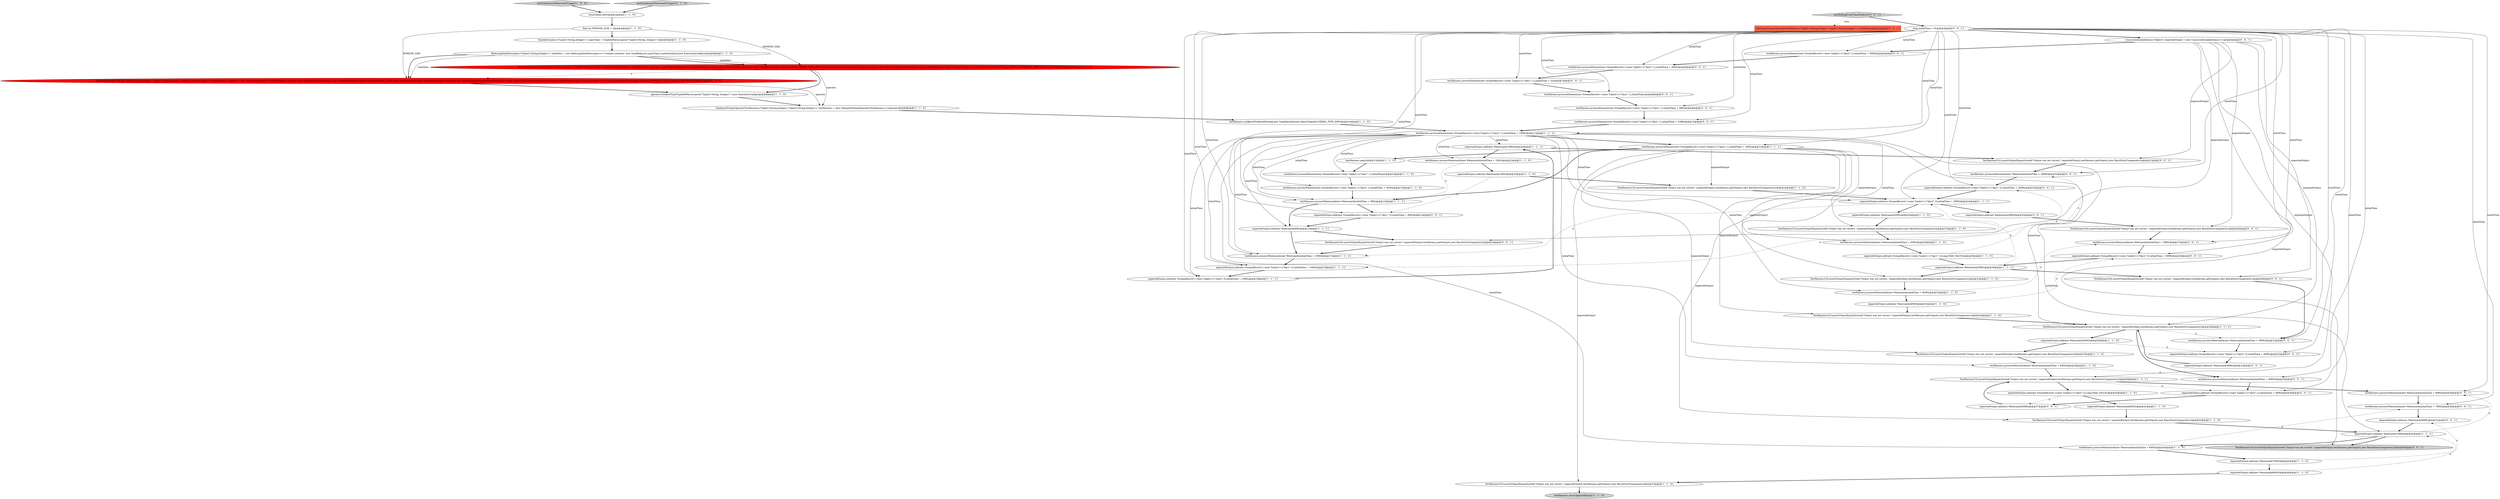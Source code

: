 digraph {
31 [style = filled, label = "expectedOutput.add(new Watermark(1999))@@@20@@@['1', '1', '1']", fillcolor = white, shape = ellipse image = "AAA0AAABBB1BBB"];
15 [style = filled, label = "WindowOperator<String,Tuple2<String,Integer>,Tuple2<String,Integer>,Tuple2<String,Integer>,GlobalWindow> operator = new WindowOperator<>(GlobalWindows.create(),new GlobalWindow.Serializer(),new TupleKeySelector(),BasicTypeInfo.STRING_TYPE_INFO.createSerializer(new ExecutionConfig()),stateDesc,new PassThroughWindowFunction<String,GlobalWindow,Tuple2<String,Integer>>(),ContinuousEventTimeTrigger.of(Time.of(WINDOW_SIZE,TimeUnit.SECONDS)))@@@7@@@['1', '0', '0']", fillcolor = red, shape = ellipse image = "AAA1AAABBB1BBB"];
8 [style = filled, label = "testHarness.processElement(new StreamRecord<>(new Tuple2<>(\"key2\",1),initialTime + 1000))@@@12@@@['1', '1', '1']", fillcolor = white, shape = ellipse image = "AAA0AAABBB1BBB"];
46 [style = filled, label = "expectedOutput.add(new StreamRecord<>(new Tuple2<>(\"key2\",3),initialTime + 2999))@@@24@@@['1', '1', '1']", fillcolor = white, shape = ellipse image = "AAA0AAABBB1BBB"];
18 [style = filled, label = "TestHarnessUtil.assertOutputEqualsSorted(\"Output was not correct.\",expectedOutput,testHarness.getOutput(),new ResultSortComparator())@@@38@@@['1', '1', '1']", fillcolor = white, shape = ellipse image = "AAA0AAABBB1BBB"];
9 [style = filled, label = "testHarness.processWatermark(new Watermark(initialTime + 6000))@@@38@@@['1', '1', '0']", fillcolor = white, shape = ellipse image = "AAA0AAABBB1BBB"];
72 [style = filled, label = "testSlidingEventTimeWindows['0', '0', '1']", fillcolor = lightgray, shape = diamond image = "AAA0AAABBB3BBB"];
41 [style = filled, label = "expectedOutput.add(new Watermark(7000))@@@45@@@['1', '1', '0']", fillcolor = white, shape = ellipse image = "AAA0AAABBB1BBB"];
4 [style = filled, label = "TestHarnessUtil.assertOutputEqualsSorted(\"Output was not correct.\",expectedOutput,testHarness.getOutput(),new ResultSortComparator())@@@42@@@['1', '1', '0']", fillcolor = white, shape = ellipse image = "AAA0AAABBB1BBB"];
50 [style = filled, label = "testHarness.processElement(new StreamRecord<>(new Tuple2<>(\"key1\",1),initialTime + 20))@@@7@@@['0', '0', '1']", fillcolor = white, shape = ellipse image = "AAA0AAABBB3BBB"];
27 [style = filled, label = "expectedOutput.add(new Watermark(8000))@@@46@@@['1', '1', '0']", fillcolor = white, shape = ellipse image = "AAA0AAABBB1BBB"];
61 [style = filled, label = "testHarness.processElement(new StreamRecord<>(new Tuple2<>(\"key2\",1),initialTime + 1998))@@@10@@@['0', '0', '1']", fillcolor = white, shape = ellipse image = "AAA0AAABBB3BBB"];
55 [style = filled, label = "testHarness.processWatermark(new Watermark(initialTime + 6999))@@@39@@@['0', '0', '1']", fillcolor = white, shape = ellipse image = "AAA0AAABBB3BBB"];
62 [style = filled, label = "TestHarnessUtil.assertOutputEqualsSorted(\"Output was not correct.\",expectedOutput,testHarness.getOutput(),new ResultSortComparator())@@@26@@@['0', '0', '1']", fillcolor = white, shape = ellipse image = "AAA0AAABBB3BBB"];
2 [style = filled, label = "expectedOutput.add(new Watermark(5000))@@@36@@@['1', '1', '0']", fillcolor = white, shape = ellipse image = "AAA0AAABBB1BBB"];
17 [style = filled, label = "testContinuousWatermarkTrigger['1', '0', '0']", fillcolor = lightgray, shape = diamond image = "AAA0AAABBB1BBB"];
34 [style = filled, label = "expectedOutput.add(new Watermark(4000))@@@33@@@['1', '1', '0']", fillcolor = white, shape = ellipse image = "AAA0AAABBB1BBB"];
6 [style = filled, label = "testHarness.configureForKeyedStream(new TupleKeySelector(),BasicTypeInfo.STRING_TYPE_INFO)@@@10@@@['1', '1', '0']", fillcolor = white, shape = ellipse image = "AAA0AAABBB1BBB"];
44 [style = filled, label = "TestHarnessUtil.assertOutputEqualsSorted(\"Output was not correct.\",expectedOutput,testHarness.getOutput(),new ResultSortComparator())@@@34@@@['1', '1', '1']", fillcolor = white, shape = ellipse image = "AAA0AAABBB1BBB"];
13 [style = filled, label = "expectedOutput.add(new Watermark(6000))@@@41@@@['1', '1', '0']", fillcolor = white, shape = ellipse image = "AAA0AAABBB1BBB"];
60 [style = filled, label = "OneInputStreamOperatorTestHarness<Tuple2<String,Integer>,Tuple2<String,Integer>> testHarness@@@2@@@['0', '0', '1']", fillcolor = tomato, shape = box image = "AAA0AAABBB3BBB"];
29 [style = filled, label = "expectedOutput.add(new Watermark(3999))@@@29@@@['1', '1', '1']", fillcolor = white, shape = ellipse image = "AAA0AAABBB1BBB"];
48 [style = filled, label = "testContinuousWatermarkTrigger['0', '1', '0']", fillcolor = lightgray, shape = diamond image = "AAA0AAABBB2BBB"];
68 [style = filled, label = "testHarness.processElement(new StreamRecord<>(new Tuple2<>(\"key1\",1),initialTime))@@@8@@@['0', '0', '1']", fillcolor = white, shape = ellipse image = "AAA0AAABBB3BBB"];
51 [style = filled, label = "long initialTime = 0L@@@3@@@['0', '0', '1']", fillcolor = white, shape = ellipse image = "AAA0AAABBB3BBB"];
16 [style = filled, label = "ReducingStateDescriptor<Tuple2<String,Integer>> stateDesc = new ReducingStateDescriptor<>(\"window-contents\",new SumReducer(),inputType.createSerializer(new ExecutionConfig()))@@@6@@@['1', '1', '0']", fillcolor = white, shape = ellipse image = "AAA0AAABBB1BBB"];
67 [style = filled, label = "testHarness.processElement(new StreamRecord<>(new Tuple2<>(\"key1\",1),initialTime + 999))@@@9@@@['0', '0', '1']", fillcolor = white, shape = ellipse image = "AAA0AAABBB3BBB"];
74 [style = filled, label = "expectedOutput.add(new Watermark(4999))@@@33@@@['0', '0', '1']", fillcolor = white, shape = ellipse image = "AAA0AAABBB3BBB"];
24 [style = filled, label = "testHarness.processWatermark(new Watermark(initialTime + 1999))@@@17@@@['1', '1', '1']", fillcolor = white, shape = ellipse image = "AAA0AAABBB1BBB"];
5 [style = filled, label = "testHarness.processWatermark(new Watermark(initialTime + 999))@@@13@@@['1', '1', '1']", fillcolor = white, shape = ellipse image = "AAA0AAABBB1BBB"];
57 [style = filled, label = "TestHarnessUtil.assertOutputEqualsSorted(\"Output was not correct.\",expectedOutput,testHarness.getOutput(),new ResultSortComparator())@@@16@@@['0', '0', '1']", fillcolor = white, shape = ellipse image = "AAA0AAABBB3BBB"];
64 [style = filled, label = "TestHarnessUtil.assertOutputEqualsSorted(\"Output was not correct.\",expectedOutput,testHarness.getOutput(),new ResultSortComparator())@@@30@@@['0', '0', '1']", fillcolor = white, shape = ellipse image = "AAA0AAABBB3BBB"];
38 [style = filled, label = "TestHarnessUtil.assertOutputEqualsSorted(\"Output was not correct.\",expectedOutput,testHarness.getOutput(),new ResultSortComparator())@@@27@@@['1', '1', '0']", fillcolor = white, shape = ellipse image = "AAA0AAABBB1BBB"];
75 [style = filled, label = "expectedOutput.add(new StreamRecord<>(new Tuple2<>(\"key2\",2),initialTime + 4999))@@@32@@@['0', '0', '1']", fillcolor = white, shape = ellipse image = "AAA0AAABBB3BBB"];
12 [style = filled, label = "expectedOutput.add(new StreamRecord<>(new Tuple2<>(\"key2\",5),Long.MAX_VALUE))@@@40@@@['1', '1', '0']", fillcolor = white, shape = ellipse image = "AAA0AAABBB1BBB"];
0 [style = filled, label = "testHarness.processWatermark(new Watermark(initialTime + 4000))@@@32@@@['1', '1', '0']", fillcolor = white, shape = ellipse image = "AAA0AAABBB1BBB"];
14 [style = filled, label = "final int WINDOW_SIZE = 3@@@4@@@['1', '1', '0']", fillcolor = white, shape = ellipse image = "AAA0AAABBB1BBB"];
7 [style = filled, label = "TestHarnessUtil.assertOutputEqualsSorted(\"Output was not correct.\",expectedOutput,testHarness.getOutput(),new ResultSortComparator())@@@24@@@['1', '1', '0']", fillcolor = white, shape = ellipse image = "AAA0AAABBB1BBB"];
66 [style = filled, label = "testHarness.processWatermark(new Watermark(initialTime + 7999))@@@40@@@['0', '0', '1']", fillcolor = white, shape = ellipse image = "AAA0AAABBB3BBB"];
54 [style = filled, label = "expectedOutput.add(new Watermark(2999))@@@25@@@['0', '0', '1']", fillcolor = white, shape = ellipse image = "AAA0AAABBB3BBB"];
56 [style = filled, label = "testHarness.processWatermark(new Watermark(initialTime + 5999))@@@35@@@['0', '0', '1']", fillcolor = white, shape = ellipse image = "AAA0AAABBB3BBB"];
76 [style = filled, label = "expectedOutput.add(new Watermark(5999))@@@37@@@['0', '0', '1']", fillcolor = white, shape = ellipse image = "AAA0AAABBB3BBB"];
70 [style = filled, label = "testHarness.processWatermark(new Watermark(initialTime + 4999))@@@31@@@['0', '0', '1']", fillcolor = white, shape = ellipse image = "AAA0AAABBB3BBB"];
20 [style = filled, label = "testHarness.processElement(new StreamRecord<>(new Tuple2<>(\"key2\",1),initialTime + 1999))@@@11@@@['1', '1', '1']", fillcolor = white, shape = ellipse image = "AAA0AAABBB1BBB"];
11 [style = filled, label = "testHarness.open()@@@13@@@['1', '1', '0']", fillcolor = white, shape = ellipse image = "AAA0AAABBB1BBB"];
77 [style = filled, label = "testHarness.processWatermark(new Watermark(initialTime + 3999))@@@27@@@['0', '0', '1']", fillcolor = white, shape = ellipse image = "AAA0AAABBB3BBB"];
26 [style = filled, label = "expectedOutput.add(new StreamRecord<>(new Tuple2<>(\"key1\",3),Long.MAX_VALUE))@@@29@@@['1', '1', '0']", fillcolor = white, shape = ellipse image = "AAA0AAABBB1BBB"];
78 [style = filled, label = "ConcurrentLinkedQueue<Object> expectedOutput = new ConcurrentLinkedQueue<>()@@@4@@@['0', '0', '1']", fillcolor = white, shape = ellipse image = "AAA0AAABBB3BBB"];
40 [style = filled, label = "testHarness.processWatermark(new Watermark(initialTime + 8000))@@@44@@@['1', '1', '0']", fillcolor = white, shape = ellipse image = "AAA0AAABBB1BBB"];
49 [style = filled, label = "TestHarnessUtil.assertOutputEqualsSorted(\"Output was not correct.\",expectedOutput,testHarness.getOutput(),new ResultSortComparator())@@@21@@@['0', '0', '1']", fillcolor = white, shape = ellipse image = "AAA0AAABBB3BBB"];
32 [style = filled, label = "expectedOutput.add(new Watermark(2000))@@@26@@@['1', '1', '0']", fillcolor = white, shape = ellipse image = "AAA0AAABBB1BBB"];
3 [style = filled, label = "expectedOutput.add(new StreamRecord<>(new Tuple2<>(\"key2\",3),initialTime + 1999))@@@19@@@['1', '1', '1']", fillcolor = white, shape = ellipse image = "AAA0AAABBB1BBB"];
30 [style = filled, label = "TestHarnessUtil.assertOutputEqualsSorted(\"Output was not correct.\",expectedOutput,testHarness.getOutput(),new ResultSortComparator())@@@47@@@['1', '1', '0']", fillcolor = white, shape = ellipse image = "AAA0AAABBB1BBB"];
58 [style = filled, label = "expectedOutput.add(new StreamRecord<>(new Tuple2<>(\"key2\",5),initialTime + 3999))@@@28@@@['0', '0', '1']", fillcolor = white, shape = ellipse image = "AAA0AAABBB3BBB"];
22 [style = filled, label = "expectedOutput.add(new StreamRecord<>(new Tuple2<>(\"key1\",3),initialTime + 1999))@@@18@@@['1', '1', '1']", fillcolor = white, shape = ellipse image = "AAA0AAABBB1BBB"];
28 [style = filled, label = "testHarness.close()@@@48@@@['1', '1', '0']", fillcolor = lightgray, shape = ellipse image = "AAA0AAABBB1BBB"];
52 [style = filled, label = "expectedOutput.add(new StreamRecord<>(new Tuple2<>(\"key2\",2),initialTime + 5999))@@@36@@@['0', '0', '1']", fillcolor = white, shape = ellipse image = "AAA0AAABBB3BBB"];
59 [style = filled, label = "expectedOutput.add(new StreamRecord<>(new Tuple2<>(\"key1\",3),initialTime + 2999))@@@23@@@['0', '0', '1']", fillcolor = white, shape = ellipse image = "AAA0AAABBB3BBB"];
39 [style = filled, label = "expectedOutput.add(new Watermark(999))@@@15@@@['1', '1', '1']", fillcolor = white, shape = ellipse image = "AAA0AAABBB1BBB"];
63 [style = filled, label = "testHarness.processElement(new StreamRecord<>(new Tuple2<>(\"key2\",1),initialTime + 3000))@@@6@@@['0', '0', '1']", fillcolor = white, shape = ellipse image = "AAA0AAABBB3BBB"];
33 [style = filled, label = "TestHarnessUtil.assertOutputEqualsSorted(\"Output was not correct.\",expectedOutput,testHarness.getOutput(),new ResultSortComparator())@@@31@@@['1', '1', '0']", fillcolor = white, shape = ellipse image = "AAA0AAABBB1BBB"];
73 [style = filled, label = "testHarness.processElement(new StreamRecord<>(new Tuple2<>(\"key2\",1),initialTime + 3999))@@@5@@@['0', '0', '1']", fillcolor = white, shape = ellipse image = "AAA0AAABBB3BBB"];
36 [style = filled, label = "OneInputStreamOperatorTestHarness<Tuple2<String,Integer>,Tuple2<String,Integer>> testHarness = new OneInputStreamOperatorTestHarness<>(operator)@@@9@@@['1', '1', '0']", fillcolor = white, shape = ellipse image = "AAA0AAABBB1BBB"];
53 [style = filled, label = "TestHarnessUtil.assertOutputEqualsSorted(\"Output was not correct.\",expectedOutput,testHarness.getOutput(),new ResultSortComparator())@@@43@@@['0', '0', '1']", fillcolor = lightgray, shape = ellipse image = "AAA0AAABBB3BBB"];
42 [style = filled, label = "expectedOutput.add(new Watermark(7999))@@@42@@@['1', '1', '1']", fillcolor = white, shape = ellipse image = "AAA0AAABBB1BBB"];
35 [style = filled, label = "TypeInformation<Tuple2<String,Integer>> inputType = TypeInfoParser.parse(\"Tuple2<String, Integer>\")@@@5@@@['1', '1', '0']", fillcolor = white, shape = ellipse image = "AAA0AAABBB1BBB"];
10 [style = filled, label = "expectedOutput.add(new Watermark(1000))@@@23@@@['1', '1', '0']", fillcolor = white, shape = ellipse image = "AAA0AAABBB1BBB"];
47 [style = filled, label = "WindowOperator<String,Tuple2<String,Integer>,Tuple2<String,Integer>,Tuple2<String,Integer>,GlobalWindow> operator = new WindowOperator<>(GlobalWindows.create(),new GlobalWindow.Serializer(),new TupleKeySelector(),BasicTypeInfo.STRING_TYPE_INFO.createSerializer(new ExecutionConfig()),stateDesc,new InternalSingleValueWindowFunction<>(new PassThroughWindowFunction<String,GlobalWindow,Tuple2<String,Integer>>()),ContinuousEventTimeTrigger.of(Time.of(WINDOW_SIZE,TimeUnit.SECONDS)))@@@7@@@['0', '1', '0']", fillcolor = red, shape = ellipse image = "AAA1AAABBB2BBB"];
37 [style = filled, label = "testHarness.processWatermark(new Watermark(initialTime + 1000))@@@22@@@['1', '1', '0']", fillcolor = white, shape = ellipse image = "AAA0AAABBB1BBB"];
43 [style = filled, label = "closeCalled.set(0)@@@3@@@['1', '1', '0']", fillcolor = white, shape = ellipse image = "AAA0AAABBB1BBB"];
1 [style = filled, label = "testHarness.processElement(new StreamRecord<>(new Tuple2<>(\"key1\",1),initialTime))@@@14@@@['1', '1', '0']", fillcolor = white, shape = ellipse image = "AAA0AAABBB1BBB"];
71 [style = filled, label = "testHarness.processWatermark(new Watermark(initialTime + 2999))@@@22@@@['0', '0', '1']", fillcolor = white, shape = ellipse image = "AAA0AAABBB3BBB"];
69 [style = filled, label = "expectedOutput.add(new Watermark(6999))@@@41@@@['0', '0', '1']", fillcolor = white, shape = ellipse image = "AAA0AAABBB3BBB"];
45 [style = filled, label = "testHarness.processElement(new StreamRecord<>(new Tuple2<>(\"key2\",1),initialTime + 3000))@@@15@@@['1', '1', '0']", fillcolor = white, shape = ellipse image = "AAA0AAABBB1BBB"];
25 [style = filled, label = "testHarness.processWatermark(new Watermark(initialTime + 3000))@@@28@@@['1', '1', '0']", fillcolor = white, shape = ellipse image = "AAA0AAABBB1BBB"];
21 [style = filled, label = "TestHarnessUtil.assertOutputEqualsSorted(\"Output was not correct.\",expectedOutput,testHarness.getOutput(),new ResultSortComparator())@@@37@@@['1', '1', '0']", fillcolor = white, shape = ellipse image = "AAA0AAABBB1BBB"];
19 [style = filled, label = "operator.setInputType(TypeInfoParser.parse(\"Tuple2<String, Integer>\"),new ExecutionConfig())@@@8@@@['1', '1', '0']", fillcolor = white, shape = ellipse image = "AAA0AAABBB1BBB"];
23 [style = filled, label = "TestHarnessUtil.assertOutputEqualsSorted(\"Output was not correct.\",expectedOutput,testHarness.getOutput(),new ResultSortComparator())@@@34@@@['1', '1', '0']", fillcolor = white, shape = ellipse image = "AAA0AAABBB1BBB"];
65 [style = filled, label = "expectedOutput.add(new StreamRecord<>(new Tuple2<>(\"key1\",3),initialTime + 999))@@@14@@@['0', '0', '1']", fillcolor = white, shape = ellipse image = "AAA0AAABBB3BBB"];
31->37 [style = bold, label=""];
56->52 [style = bold, label=""];
78->49 [style = solid, label="expectedOutput"];
14->35 [style = bold, label=""];
20->0 [style = solid, label="initialTime"];
18->55 [style = bold, label=""];
15->36 [style = solid, label="operator"];
51->58 [style = solid, label="initialTime"];
32->22 [style = dashed, label="0"];
51->78 [style = bold, label=""];
29->46 [style = dashed, label="0"];
39->24 [style = bold, label=""];
51->77 [style = solid, label="initialTime"];
19->36 [style = bold, label=""];
51->52 [style = solid, label="initialTime"];
20->25 [style = solid, label="initialTime"];
51->73 [style = solid, label="initialTime"];
69->42 [style = bold, label=""];
33->0 [style = bold, label=""];
39->57 [style = bold, label=""];
62->77 [style = bold, label=""];
14->47 [style = solid, label="WINDOW_SIZE"];
30->28 [style = bold, label=""];
20->22 [style = solid, label="initialTime"];
8->23 [style = solid, label="expectedOutput"];
46->54 [style = bold, label=""];
48->43 [style = bold, label=""];
9->56 [style = dashed, label="0"];
51->65 [style = solid, label="initialTime"];
50->68 [style = bold, label=""];
18->52 [style = dashed, label="0"];
14->15 [style = solid, label="WINDOW_SIZE"];
63->50 [style = bold, label=""];
20->9 [style = solid, label="initialTime"];
8->11 [style = bold, label=""];
23->44 [style = bold, label=""];
36->6 [style = bold, label=""];
44->2 [style = bold, label=""];
0->77 [style = dashed, label="0"];
51->46 [style = solid, label="initialTime"];
51->67 [style = solid, label="initialTime"];
72->60 [style = dotted, label="true"];
5->39 [style = bold, label=""];
7->46 [style = bold, label=""];
27->30 [style = bold, label=""];
20->5 [style = solid, label="initialTime"];
12->76 [style = dashed, label="0"];
25->71 [style = dashed, label="0"];
18->12 [style = bold, label=""];
51->71 [style = solid, label="initialTime"];
54->62 [style = bold, label=""];
75->74 [style = bold, label=""];
51->22 [style = solid, label="initialTime"];
10->7 [style = bold, label=""];
8->38 [style = solid, label="expectedOutput"];
42->40 [style = bold, label=""];
57->24 [style = bold, label=""];
67->61 [style = bold, label=""];
47->36 [style = solid, label="operator"];
42->55 [style = dashed, label="0"];
51->20 [style = solid, label="initialTime"];
34->58 [style = dashed, label="0"];
66->69 [style = bold, label=""];
0->34 [style = bold, label=""];
20->8 [style = bold, label=""];
21->9 [style = bold, label=""];
8->4 [style = solid, label="expectedOutput"];
49->71 [style = bold, label=""];
20->37 [style = solid, label="initialTime"];
51->56 [style = solid, label="initialTime"];
8->30 [style = solid, label="expectedOutput"];
2->21 [style = bold, label=""];
65->39 [style = bold, label=""];
70->75 [style = bold, label=""];
25->26 [style = bold, label=""];
20->45 [style = solid, label="initialTime"];
29->64 [style = bold, label=""];
38->25 [style = bold, label=""];
51->55 [style = solid, label="initialTime"];
78->73 [style = bold, label=""];
1->45 [style = bold, label=""];
61->20 [style = bold, label=""];
55->66 [style = bold, label=""];
59->46 [style = bold, label=""];
78->64 [style = solid, label="expectedOutput"];
73->63 [style = bold, label=""];
78->18 [style = solid, label="expectedOutput"];
44->56 [style = bold, label=""];
40->66 [style = dashed, label="0"];
41->27 [style = bold, label=""];
51->50 [style = solid, label="initialTime"];
51->3 [style = solid, label="initialTime"];
37->10 [style = bold, label=""];
74->44 [style = bold, label=""];
51->75 [style = solid, label="initialTime"];
51->8 [style = solid, label="initialTime"];
76->18 [style = bold, label=""];
8->33 [style = solid, label="expectedOutput"];
31->49 [style = bold, label=""];
15->19 [style = bold, label=""];
51->5 [style = solid, label="initialTime"];
51->61 [style = solid, label="initialTime"];
27->42 [style = dashed, label="0"];
6->20 [style = bold, label=""];
17->43 [style = bold, label=""];
12->13 [style = bold, label=""];
20->1 [style = solid, label="initialTime"];
51->68 [style = solid, label="initialTime"];
9->18 [style = bold, label=""];
78->62 [style = solid, label="expectedOutput"];
20->39 [style = solid, label="initialTime"];
37->5 [style = dashed, label="0"];
43->14 [style = bold, label=""];
71->59 [style = bold, label=""];
51->59 [style = solid, label="initialTime"];
78->44 [style = solid, label="expectedOutput"];
51->70 [style = solid, label="initialTime"];
34->23 [style = bold, label=""];
16->15 [style = solid, label="stateDesc"];
46->32 [style = bold, label=""];
44->70 [style = dashed, label="0"];
46->24 [style = dashed, label="0"];
16->15 [style = bold, label=""];
26->59 [style = dashed, label="0"];
78->53 [style = solid, label="expectedOutput"];
35->16 [style = bold, label=""];
20->40 [style = solid, label="initialTime"];
68->67 [style = bold, label=""];
11->1 [style = bold, label=""];
52->76 [style = bold, label=""];
3->31 [style = bold, label=""];
16->47 [style = bold, label=""];
20->42 [style = solid, label="initialTime"];
26->29 [style = bold, label=""];
15->47 [style = dashed, label="0"];
16->47 [style = solid, label="stateDesc"];
51->66 [style = solid, label="initialTime"];
4->42 [style = bold, label=""];
2->75 [style = dashed, label="0"];
20->44 [style = solid, label="initialTime"];
5->65 [style = bold, label=""];
24->22 [style = bold, label=""];
20->31 [style = solid, label="initialTime"];
10->65 [style = dashed, label="0"];
78->57 [style = solid, label="expectedOutput"];
22->3 [style = bold, label=""];
32->38 [style = bold, label=""];
29->33 [style = bold, label=""];
8->5 [style = bold, label=""];
58->29 [style = bold, label=""];
20->3 [style = solid, label="initialTime"];
51->24 [style = solid, label="initialTime"];
77->58 [style = bold, label=""];
8->7 [style = solid, label="expectedOutput"];
40->41 [style = bold, label=""];
47->19 [style = bold, label=""];
20->46 [style = solid, label="initialTime"];
41->69 [style = dashed, label="0"];
72->51 [style = bold, label=""];
20->24 [style = solid, label="initialTime"];
45->5 [style = bold, label=""];
51->63 [style = solid, label="initialTime"];
8->21 [style = solid, label="expectedOutput"];
42->53 [style = bold, label=""];
64->70 [style = bold, label=""];
13->4 [style = bold, label=""];
}
